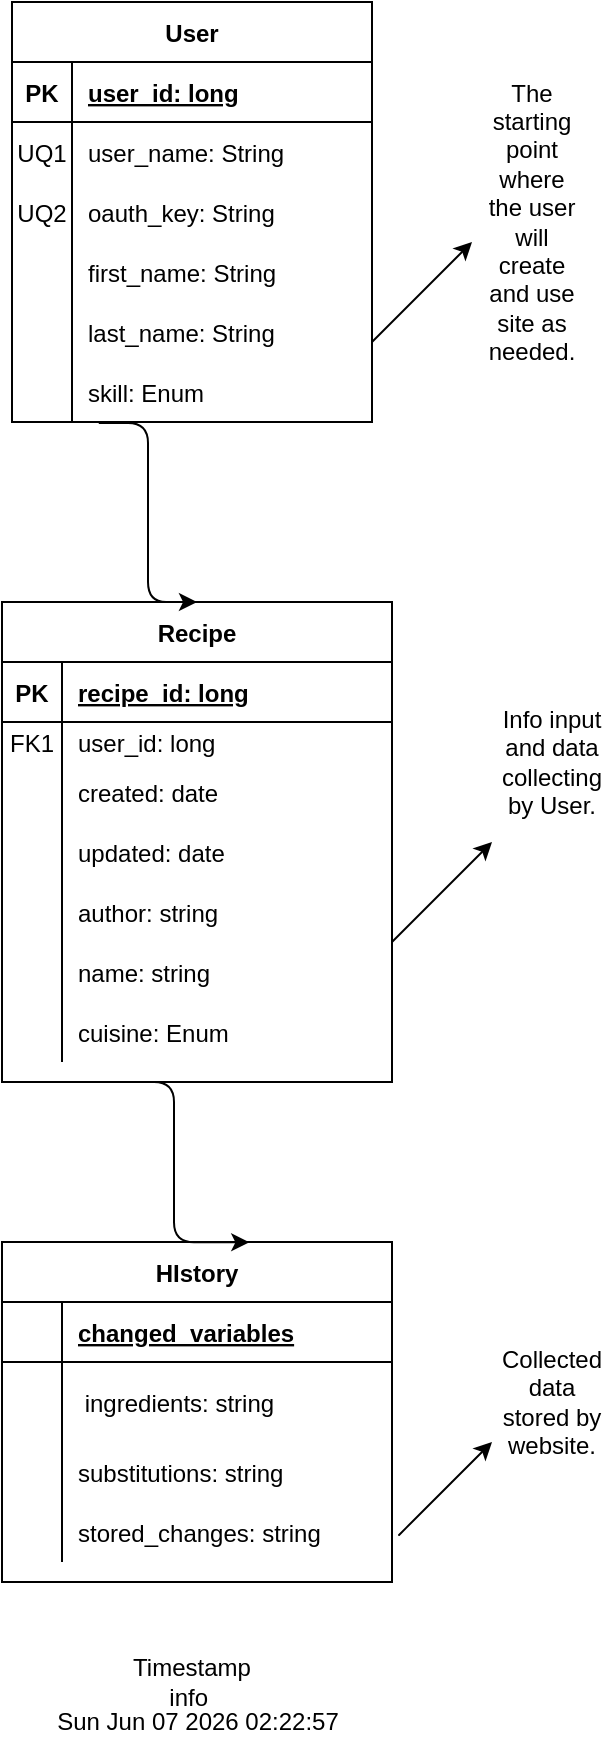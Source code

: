 <mxfile compressed="true" version="14.6.13" type="device"><diagram id="cDyUYHGLjRbMJZnxOJDP" name="Page-1"><mxGraphModel dx="880" dy="506" grid="1" gridSize="10" guides="1" tooltips="1" connect="1" arrows="1" fold="1" page="1" pageScale="1" pageWidth="850" pageHeight="1100" math="0" shadow="0"><root><mxCell id="0"/><mxCell id="1" parent="0"/><mxCell id="UzkkeVVr3dmpbmQNY0YG-240" value="User" style="shape=table;startSize=30;container=1;collapsible=1;childLayout=tableLayout;fixedRows=1;rowLines=0;fontStyle=1;align=center;resizeLast=1;" vertex="1" parent="1"><mxGeometry x="100" y="50" width="180" height="210" as="geometry"><mxRectangle x="100" y="40" width="60" height="30" as="alternateBounds"/></mxGeometry></mxCell><mxCell id="UzkkeVVr3dmpbmQNY0YG-241" value="" style="shape=partialRectangle;collapsible=0;dropTarget=0;pointerEvents=0;fillColor=none;top=0;left=0;bottom=1;right=0;points=[[0,0.5],[1,0.5]];portConstraint=eastwest;" vertex="1" parent="UzkkeVVr3dmpbmQNY0YG-240"><mxGeometry y="30" width="180" height="30" as="geometry"/></mxCell><mxCell id="UzkkeVVr3dmpbmQNY0YG-242" value="PK" style="shape=partialRectangle;connectable=0;fillColor=none;top=0;left=0;bottom=0;right=0;fontStyle=1;overflow=hidden;" vertex="1" parent="UzkkeVVr3dmpbmQNY0YG-241"><mxGeometry width="30" height="30" as="geometry"/></mxCell><mxCell id="UzkkeVVr3dmpbmQNY0YG-243" value="user_id: long" style="shape=partialRectangle;connectable=0;fillColor=none;top=0;left=0;bottom=0;right=0;align=left;spacingLeft=6;fontStyle=5;overflow=hidden;" vertex="1" parent="UzkkeVVr3dmpbmQNY0YG-241"><mxGeometry x="30" width="150" height="30" as="geometry"/></mxCell><mxCell id="UzkkeVVr3dmpbmQNY0YG-244" value="" style="shape=partialRectangle;collapsible=0;dropTarget=0;pointerEvents=0;fillColor=none;top=0;left=0;bottom=0;right=0;points=[[0,0.5],[1,0.5]];portConstraint=eastwest;" vertex="1" parent="UzkkeVVr3dmpbmQNY0YG-240"><mxGeometry y="60" width="180" height="30" as="geometry"/></mxCell><mxCell id="UzkkeVVr3dmpbmQNY0YG-245" value="UQ1" style="shape=partialRectangle;connectable=0;fillColor=none;top=0;left=0;bottom=0;right=0;editable=1;overflow=hidden;" vertex="1" parent="UzkkeVVr3dmpbmQNY0YG-244"><mxGeometry width="30" height="30" as="geometry"/></mxCell><mxCell id="UzkkeVVr3dmpbmQNY0YG-246" value="user_name: String" style="shape=partialRectangle;connectable=0;fillColor=none;top=0;left=0;bottom=0;right=0;align=left;spacingLeft=6;overflow=hidden;" vertex="1" parent="UzkkeVVr3dmpbmQNY0YG-244"><mxGeometry x="30" width="150" height="30" as="geometry"/></mxCell><mxCell id="UzkkeVVr3dmpbmQNY0YG-247" value="" style="shape=partialRectangle;collapsible=0;dropTarget=0;pointerEvents=0;fillColor=none;top=0;left=0;bottom=0;right=0;points=[[0,0.5],[1,0.5]];portConstraint=eastwest;" vertex="1" parent="UzkkeVVr3dmpbmQNY0YG-240"><mxGeometry y="90" width="180" height="30" as="geometry"/></mxCell><mxCell id="UzkkeVVr3dmpbmQNY0YG-248" value="UQ2" style="shape=partialRectangle;connectable=0;fillColor=none;top=0;left=0;bottom=0;right=0;editable=1;overflow=hidden;" vertex="1" parent="UzkkeVVr3dmpbmQNY0YG-247"><mxGeometry width="30" height="30" as="geometry"/></mxCell><mxCell id="UzkkeVVr3dmpbmQNY0YG-249" value="oauth_key: String" style="shape=partialRectangle;connectable=0;fillColor=none;top=0;left=0;bottom=0;right=0;align=left;spacingLeft=6;overflow=hidden;" vertex="1" parent="UzkkeVVr3dmpbmQNY0YG-247"><mxGeometry x="30" width="150" height="30" as="geometry"/></mxCell><mxCell id="UzkkeVVr3dmpbmQNY0YG-360" value="" style="shape=partialRectangle;collapsible=0;dropTarget=0;pointerEvents=0;fillColor=none;top=0;left=0;bottom=0;right=0;points=[[0,0.5],[1,0.5]];portConstraint=eastwest;" vertex="1" parent="UzkkeVVr3dmpbmQNY0YG-240"><mxGeometry y="120" width="180" height="30" as="geometry"/></mxCell><mxCell id="UzkkeVVr3dmpbmQNY0YG-361" value="" style="shape=partialRectangle;connectable=0;fillColor=none;top=0;left=0;bottom=0;right=0;editable=1;overflow=hidden;" vertex="1" parent="UzkkeVVr3dmpbmQNY0YG-360"><mxGeometry width="30" height="30" as="geometry"/></mxCell><mxCell id="UzkkeVVr3dmpbmQNY0YG-362" value="first_name: String" style="shape=partialRectangle;connectable=0;fillColor=none;top=0;left=0;bottom=0;right=0;align=left;spacingLeft=6;overflow=hidden;" vertex="1" parent="UzkkeVVr3dmpbmQNY0YG-360"><mxGeometry x="30" width="150" height="30" as="geometry"/></mxCell><mxCell id="UzkkeVVr3dmpbmQNY0YG-366" value="" style="shape=partialRectangle;collapsible=0;dropTarget=0;pointerEvents=0;fillColor=none;top=0;left=0;bottom=0;right=0;points=[[0,0.5],[1,0.5]];portConstraint=eastwest;" vertex="1" parent="UzkkeVVr3dmpbmQNY0YG-240"><mxGeometry y="150" width="180" height="30" as="geometry"/></mxCell><mxCell id="UzkkeVVr3dmpbmQNY0YG-367" value="" style="shape=partialRectangle;connectable=0;fillColor=none;top=0;left=0;bottom=0;right=0;editable=1;overflow=hidden;" vertex="1" parent="UzkkeVVr3dmpbmQNY0YG-366"><mxGeometry width="30" height="30" as="geometry"/></mxCell><mxCell id="UzkkeVVr3dmpbmQNY0YG-368" value="last_name: String" style="shape=partialRectangle;connectable=0;fillColor=none;top=0;left=0;bottom=0;right=0;align=left;spacingLeft=6;overflow=hidden;" vertex="1" parent="UzkkeVVr3dmpbmQNY0YG-366"><mxGeometry x="30" width="150" height="30" as="geometry"/></mxCell><mxCell id="UzkkeVVr3dmpbmQNY0YG-369" value="" style="shape=partialRectangle;collapsible=0;dropTarget=0;pointerEvents=0;fillColor=none;top=0;left=0;bottom=0;right=0;points=[[0,0.5],[1,0.5]];portConstraint=eastwest;" vertex="1" parent="UzkkeVVr3dmpbmQNY0YG-240"><mxGeometry y="180" width="180" height="30" as="geometry"/></mxCell><mxCell id="UzkkeVVr3dmpbmQNY0YG-370" value="" style="shape=partialRectangle;connectable=0;fillColor=none;top=0;left=0;bottom=0;right=0;editable=1;overflow=hidden;" vertex="1" parent="UzkkeVVr3dmpbmQNY0YG-369"><mxGeometry width="30" height="30" as="geometry"/></mxCell><mxCell id="UzkkeVVr3dmpbmQNY0YG-371" value="skill: Enum" style="shape=partialRectangle;connectable=0;fillColor=none;top=0;left=0;bottom=0;right=0;align=left;spacingLeft=6;overflow=hidden;" vertex="1" parent="UzkkeVVr3dmpbmQNY0YG-369"><mxGeometry x="30" width="150" height="30" as="geometry"/></mxCell><mxCell id="UzkkeVVr3dmpbmQNY0YG-295" value="Recipe" style="shape=table;startSize=30;container=1;collapsible=1;childLayout=tableLayout;fixedRows=1;rowLines=0;fontStyle=1;align=center;resizeLast=1;" vertex="1" parent="1"><mxGeometry x="95" y="350" width="195" height="240" as="geometry"/></mxCell><mxCell id="UzkkeVVr3dmpbmQNY0YG-296" value="" style="shape=partialRectangle;collapsible=0;dropTarget=0;pointerEvents=0;fillColor=none;top=0;left=0;bottom=1;right=0;points=[[0,0.5],[1,0.5]];portConstraint=eastwest;" vertex="1" parent="UzkkeVVr3dmpbmQNY0YG-295"><mxGeometry y="30" width="195" height="30" as="geometry"/></mxCell><mxCell id="UzkkeVVr3dmpbmQNY0YG-297" value="PK" style="shape=partialRectangle;connectable=0;fillColor=none;top=0;left=0;bottom=0;right=0;fontStyle=1;overflow=hidden;" vertex="1" parent="UzkkeVVr3dmpbmQNY0YG-296"><mxGeometry width="30" height="30" as="geometry"/></mxCell><mxCell id="UzkkeVVr3dmpbmQNY0YG-298" value="recipe_id: long" style="shape=partialRectangle;connectable=0;fillColor=none;top=0;left=0;bottom=0;right=0;align=left;spacingLeft=6;fontStyle=5;overflow=hidden;" vertex="1" parent="UzkkeVVr3dmpbmQNY0YG-296"><mxGeometry x="30" width="165" height="30" as="geometry"/></mxCell><mxCell id="UzkkeVVr3dmpbmQNY0YG-299" value="" style="shape=partialRectangle;collapsible=0;dropTarget=0;pointerEvents=0;fillColor=none;top=0;left=0;bottom=0;right=0;points=[[0,0.5],[1,0.5]];portConstraint=eastwest;" vertex="1" parent="UzkkeVVr3dmpbmQNY0YG-295"><mxGeometry y="60" width="195" height="20" as="geometry"/></mxCell><mxCell id="UzkkeVVr3dmpbmQNY0YG-300" value="FK1" style="shape=partialRectangle;connectable=0;fillColor=none;top=0;left=0;bottom=0;right=0;editable=1;overflow=hidden;" vertex="1" parent="UzkkeVVr3dmpbmQNY0YG-299"><mxGeometry width="30" height="20" as="geometry"/></mxCell><mxCell id="UzkkeVVr3dmpbmQNY0YG-301" value="user_id: long" style="shape=partialRectangle;connectable=0;fillColor=none;top=0;left=0;bottom=0;right=0;align=left;spacingLeft=6;overflow=hidden;" vertex="1" parent="UzkkeVVr3dmpbmQNY0YG-299"><mxGeometry x="30" width="165" height="20" as="geometry"/></mxCell><mxCell id="UzkkeVVr3dmpbmQNY0YG-302" value="" style="shape=partialRectangle;collapsible=0;dropTarget=0;pointerEvents=0;fillColor=none;top=0;left=0;bottom=0;right=0;points=[[0,0.5],[1,0.5]];portConstraint=eastwest;" vertex="1" parent="UzkkeVVr3dmpbmQNY0YG-295"><mxGeometry y="80" width="195" height="30" as="geometry"/></mxCell><mxCell id="UzkkeVVr3dmpbmQNY0YG-303" value="" style="shape=partialRectangle;connectable=0;fillColor=none;top=0;left=0;bottom=0;right=0;editable=1;overflow=hidden;" vertex="1" parent="UzkkeVVr3dmpbmQNY0YG-302"><mxGeometry width="30" height="30" as="geometry"/></mxCell><mxCell id="UzkkeVVr3dmpbmQNY0YG-304" value="created: date" style="shape=partialRectangle;connectable=0;fillColor=none;top=0;left=0;bottom=0;right=0;align=left;spacingLeft=6;overflow=hidden;" vertex="1" parent="UzkkeVVr3dmpbmQNY0YG-302"><mxGeometry x="30" width="165" height="30" as="geometry"/></mxCell><mxCell id="UzkkeVVr3dmpbmQNY0YG-305" value="" style="shape=partialRectangle;collapsible=0;dropTarget=0;pointerEvents=0;fillColor=none;top=0;left=0;bottom=0;right=0;points=[[0,0.5],[1,0.5]];portConstraint=eastwest;" vertex="1" parent="UzkkeVVr3dmpbmQNY0YG-295"><mxGeometry y="110" width="195" height="30" as="geometry"/></mxCell><mxCell id="UzkkeVVr3dmpbmQNY0YG-306" value="" style="shape=partialRectangle;connectable=0;fillColor=none;top=0;left=0;bottom=0;right=0;editable=1;overflow=hidden;" vertex="1" parent="UzkkeVVr3dmpbmQNY0YG-305"><mxGeometry width="30" height="30" as="geometry"/></mxCell><mxCell id="UzkkeVVr3dmpbmQNY0YG-307" value="updated: date" style="shape=partialRectangle;connectable=0;fillColor=none;top=0;left=0;bottom=0;right=0;align=left;spacingLeft=6;overflow=hidden;" vertex="1" parent="UzkkeVVr3dmpbmQNY0YG-305"><mxGeometry x="30" width="165" height="30" as="geometry"/></mxCell><mxCell id="UzkkeVVr3dmpbmQNY0YG-335" value="" style="shape=partialRectangle;collapsible=0;dropTarget=0;pointerEvents=0;fillColor=none;top=0;left=0;bottom=0;right=0;points=[[0,0.5],[1,0.5]];portConstraint=eastwest;" vertex="1" parent="UzkkeVVr3dmpbmQNY0YG-295"><mxGeometry y="140" width="195" height="30" as="geometry"/></mxCell><mxCell id="UzkkeVVr3dmpbmQNY0YG-336" value="" style="shape=partialRectangle;connectable=0;fillColor=none;top=0;left=0;bottom=0;right=0;editable=1;overflow=hidden;" vertex="1" parent="UzkkeVVr3dmpbmQNY0YG-335"><mxGeometry width="30" height="30" as="geometry"/></mxCell><mxCell id="UzkkeVVr3dmpbmQNY0YG-337" value="author: string" style="shape=partialRectangle;connectable=0;fillColor=none;top=0;left=0;bottom=0;right=0;align=left;spacingLeft=6;overflow=hidden;" vertex="1" parent="UzkkeVVr3dmpbmQNY0YG-335"><mxGeometry x="30" width="165" height="30" as="geometry"/></mxCell><mxCell id="UzkkeVVr3dmpbmQNY0YG-338" value="" style="shape=partialRectangle;collapsible=0;dropTarget=0;pointerEvents=0;fillColor=none;top=0;left=0;bottom=0;right=0;points=[[0,0.5],[1,0.5]];portConstraint=eastwest;" vertex="1" parent="UzkkeVVr3dmpbmQNY0YG-295"><mxGeometry y="170" width="195" height="30" as="geometry"/></mxCell><mxCell id="UzkkeVVr3dmpbmQNY0YG-339" value="" style="shape=partialRectangle;connectable=0;fillColor=none;top=0;left=0;bottom=0;right=0;editable=1;overflow=hidden;" vertex="1" parent="UzkkeVVr3dmpbmQNY0YG-338"><mxGeometry width="30" height="30" as="geometry"/></mxCell><mxCell id="UzkkeVVr3dmpbmQNY0YG-340" value="name: string" style="shape=partialRectangle;connectable=0;fillColor=none;top=0;left=0;bottom=0;right=0;align=left;spacingLeft=6;overflow=hidden;" vertex="1" parent="UzkkeVVr3dmpbmQNY0YG-338"><mxGeometry x="30" width="165" height="30" as="geometry"/></mxCell><mxCell id="UzkkeVVr3dmpbmQNY0YG-354" value="" style="shape=partialRectangle;collapsible=0;dropTarget=0;pointerEvents=0;fillColor=none;top=0;left=0;bottom=0;right=0;points=[[0,0.5],[1,0.5]];portConstraint=eastwest;" vertex="1" parent="UzkkeVVr3dmpbmQNY0YG-295"><mxGeometry y="200" width="195" height="30" as="geometry"/></mxCell><mxCell id="UzkkeVVr3dmpbmQNY0YG-355" value="" style="shape=partialRectangle;connectable=0;fillColor=none;top=0;left=0;bottom=0;right=0;editable=1;overflow=hidden;" vertex="1" parent="UzkkeVVr3dmpbmQNY0YG-354"><mxGeometry width="30" height="30" as="geometry"/></mxCell><mxCell id="UzkkeVVr3dmpbmQNY0YG-356" value="cuisine: Enum" style="shape=partialRectangle;connectable=0;fillColor=none;top=0;left=0;bottom=0;right=0;align=left;spacingLeft=6;overflow=hidden;" vertex="1" parent="UzkkeVVr3dmpbmQNY0YG-354"><mxGeometry x="30" width="165" height="30" as="geometry"/></mxCell><mxCell id="UzkkeVVr3dmpbmQNY0YG-375" value="HIstory" style="shape=table;startSize=30;container=1;collapsible=1;childLayout=tableLayout;fixedRows=1;rowLines=0;fontStyle=1;align=center;resizeLast=1;" vertex="1" parent="1"><mxGeometry x="95" y="670" width="195" height="170" as="geometry"/></mxCell><mxCell id="UzkkeVVr3dmpbmQNY0YG-376" value="" style="shape=partialRectangle;collapsible=0;dropTarget=0;pointerEvents=0;fillColor=none;top=0;left=0;bottom=1;right=0;points=[[0,0.5],[1,0.5]];portConstraint=eastwest;" vertex="1" parent="UzkkeVVr3dmpbmQNY0YG-375"><mxGeometry y="30" width="195" height="30" as="geometry"/></mxCell><mxCell id="UzkkeVVr3dmpbmQNY0YG-377" value="" style="shape=partialRectangle;connectable=0;fillColor=none;top=0;left=0;bottom=0;right=0;fontStyle=1;overflow=hidden;" vertex="1" parent="UzkkeVVr3dmpbmQNY0YG-376"><mxGeometry width="30" height="30" as="geometry"/></mxCell><mxCell id="UzkkeVVr3dmpbmQNY0YG-378" value="changed_variables" style="shape=partialRectangle;connectable=0;fillColor=none;top=0;left=0;bottom=0;right=0;align=left;spacingLeft=6;fontStyle=5;overflow=hidden;" vertex="1" parent="UzkkeVVr3dmpbmQNY0YG-376"><mxGeometry x="30" width="165" height="30" as="geometry"/></mxCell><mxCell id="UzkkeVVr3dmpbmQNY0YG-379" value="" style="shape=partialRectangle;collapsible=0;dropTarget=0;pointerEvents=0;fillColor=none;top=0;left=0;bottom=0;right=0;points=[[0,0.5],[1,0.5]];portConstraint=eastwest;" vertex="1" parent="UzkkeVVr3dmpbmQNY0YG-375"><mxGeometry y="60" width="195" height="40" as="geometry"/></mxCell><mxCell id="UzkkeVVr3dmpbmQNY0YG-380" value="" style="shape=partialRectangle;connectable=0;fillColor=none;top=0;left=0;bottom=0;right=0;editable=1;overflow=hidden;" vertex="1" parent="UzkkeVVr3dmpbmQNY0YG-379"><mxGeometry width="30" height="40" as="geometry"/></mxCell><mxCell id="UzkkeVVr3dmpbmQNY0YG-381" value=" ingredients: string" style="shape=partialRectangle;connectable=0;fillColor=none;top=0;left=0;bottom=0;right=0;align=left;spacingLeft=6;overflow=hidden;" vertex="1" parent="UzkkeVVr3dmpbmQNY0YG-379"><mxGeometry x="30" width="165" height="40" as="geometry"/></mxCell><mxCell id="UzkkeVVr3dmpbmQNY0YG-382" value="" style="shape=partialRectangle;collapsible=0;dropTarget=0;pointerEvents=0;fillColor=none;top=0;left=0;bottom=0;right=0;points=[[0,0.5],[1,0.5]];portConstraint=eastwest;" vertex="1" parent="UzkkeVVr3dmpbmQNY0YG-375"><mxGeometry y="100" width="195" height="30" as="geometry"/></mxCell><mxCell id="UzkkeVVr3dmpbmQNY0YG-383" value="" style="shape=partialRectangle;connectable=0;fillColor=none;top=0;left=0;bottom=0;right=0;editable=1;overflow=hidden;" vertex="1" parent="UzkkeVVr3dmpbmQNY0YG-382"><mxGeometry width="30" height="30" as="geometry"/></mxCell><mxCell id="UzkkeVVr3dmpbmQNY0YG-384" value="substitutions: string" style="shape=partialRectangle;connectable=0;fillColor=none;top=0;left=0;bottom=0;right=0;align=left;spacingLeft=6;overflow=hidden;" vertex="1" parent="UzkkeVVr3dmpbmQNY0YG-382"><mxGeometry x="30" width="165" height="30" as="geometry"/></mxCell><mxCell id="UzkkeVVr3dmpbmQNY0YG-385" value="" style="shape=partialRectangle;collapsible=0;dropTarget=0;pointerEvents=0;fillColor=none;top=0;left=0;bottom=0;right=0;points=[[0,0.5],[1,0.5]];portConstraint=eastwest;" vertex="1" parent="UzkkeVVr3dmpbmQNY0YG-375"><mxGeometry y="130" width="195" height="30" as="geometry"/></mxCell><mxCell id="UzkkeVVr3dmpbmQNY0YG-386" value="" style="shape=partialRectangle;connectable=0;fillColor=none;top=0;left=0;bottom=0;right=0;editable=1;overflow=hidden;" vertex="1" parent="UzkkeVVr3dmpbmQNY0YG-385"><mxGeometry width="30" height="30" as="geometry"/></mxCell><mxCell id="UzkkeVVr3dmpbmQNY0YG-387" value="stored_changes: string" style="shape=partialRectangle;connectable=0;fillColor=none;top=0;left=0;bottom=0;right=0;align=left;spacingLeft=6;overflow=hidden;" vertex="1" parent="UzkkeVVr3dmpbmQNY0YG-385"><mxGeometry x="30" width="165" height="30" as="geometry"/></mxCell><mxCell id="UzkkeVVr3dmpbmQNY0YG-390" value="" style="edgeStyle=elbowEdgeStyle;elbow=horizontal;endArrow=classic;html=1;exitX=0.241;exitY=1.016;exitDx=0;exitDy=0;exitPerimeter=0;entryX=0.5;entryY=0;entryDx=0;entryDy=0;" edge="1" parent="1" source="UzkkeVVr3dmpbmQNY0YG-369" target="UzkkeVVr3dmpbmQNY0YG-295"><mxGeometry width="50" height="50" relative="1" as="geometry"><mxPoint x="165" y="330" as="sourcePoint"/><mxPoint x="215" y="280" as="targetPoint"/></mxGeometry></mxCell><mxCell id="UzkkeVVr3dmpbmQNY0YG-391" value="" style="edgeStyle=elbowEdgeStyle;elbow=horizontal;endArrow=classic;html=1;exitX=0.25;exitY=1;exitDx=0;exitDy=0;entryX=0.634;entryY=0.001;entryDx=0;entryDy=0;entryPerimeter=0;" edge="1" parent="1" source="UzkkeVVr3dmpbmQNY0YG-295" target="UzkkeVVr3dmpbmQNY0YG-375"><mxGeometry width="50" height="50" relative="1" as="geometry"><mxPoint x="180" y="620" as="sourcePoint"/><mxPoint x="229.12" y="709.52" as="targetPoint"/></mxGeometry></mxCell><UserObject label="%date{ddd mmm dd yyyy HH:MM:ss}%" placeholders="1" id="UzkkeVVr3dmpbmQNY0YG-414"><mxCell style="text;html=1;strokeColor=none;fillColor=none;align=center;verticalAlign=middle;whiteSpace=wrap;overflow=hidden;" vertex="1" parent="1"><mxGeometry x="112.5" y="900" width="160" height="20" as="geometry"/></mxCell></UserObject><mxCell id="UzkkeVVr3dmpbmQNY0YG-415" value="Timestamp info&amp;nbsp;" style="text;html=1;strokeColor=none;fillColor=none;align=center;verticalAlign=middle;whiteSpace=wrap;rounded=0;" vertex="1" parent="1"><mxGeometry x="170" y="880" width="40" height="20" as="geometry"/></mxCell><mxCell id="UzkkeVVr3dmpbmQNY0YG-419" value="The starting point where the user will create and use site as needed." style="text;html=1;strokeColor=none;fillColor=none;align=center;verticalAlign=middle;whiteSpace=wrap;rounded=0;" vertex="1" parent="1"><mxGeometry x="340" y="150" width="40" height="20" as="geometry"/></mxCell><mxCell id="UzkkeVVr3dmpbmQNY0YG-421" value="Info input and data collecting by User." style="text;html=1;strokeColor=none;fillColor=none;align=center;verticalAlign=middle;whiteSpace=wrap;rounded=0;" vertex="1" parent="1"><mxGeometry x="350" y="420" width="40" height="20" as="geometry"/></mxCell><mxCell id="UzkkeVVr3dmpbmQNY0YG-422" value="Collected data stored by website.&lt;br&gt;" style="text;html=1;strokeColor=none;fillColor=none;align=center;verticalAlign=middle;whiteSpace=wrap;rounded=0;" vertex="1" parent="1"><mxGeometry x="350" y="740" width="40" height="20" as="geometry"/></mxCell><mxCell id="UzkkeVVr3dmpbmQNY0YG-425" value="" style="endArrow=classic;html=1;" edge="1" parent="1"><mxGeometry width="50" height="50" relative="1" as="geometry"><mxPoint x="290" y="520" as="sourcePoint"/><mxPoint x="340" y="470" as="targetPoint"/></mxGeometry></mxCell><mxCell id="UzkkeVVr3dmpbmQNY0YG-426" value="" style="endArrow=classic;html=1;" edge="1" parent="1"><mxGeometry width="50" height="50" relative="1" as="geometry"><mxPoint x="280" y="220" as="sourcePoint"/><mxPoint x="330" y="170" as="targetPoint"/></mxGeometry></mxCell><mxCell id="UzkkeVVr3dmpbmQNY0YG-427" value="" style="endArrow=classic;html=1;" edge="1" parent="1"><mxGeometry width="50" height="50" relative="1" as="geometry"><mxPoint x="320" y="790" as="sourcePoint"/><mxPoint x="340" y="770" as="targetPoint"/><Array as="points"><mxPoint x="290" y="820"/></Array></mxGeometry></mxCell></root></mxGraphModel></diagram></mxfile>